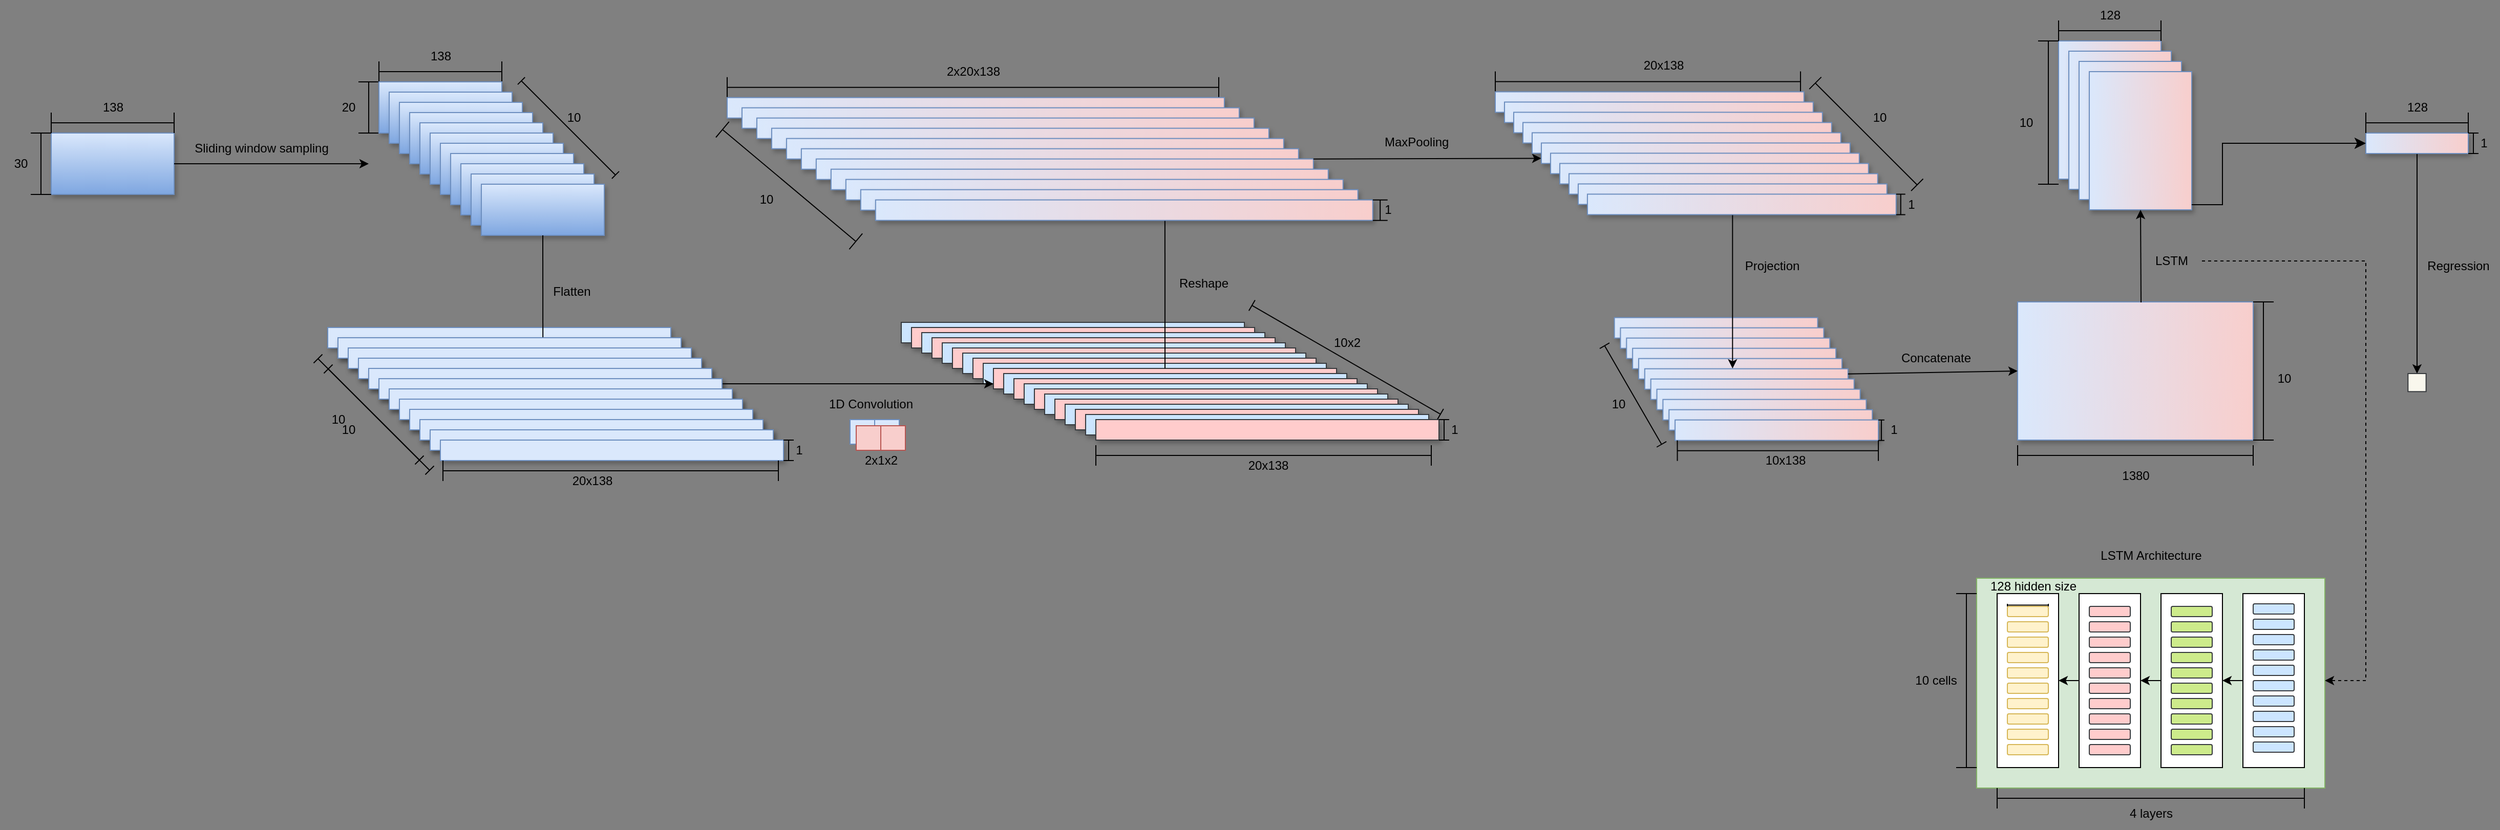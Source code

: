 <mxfile version="24.7.5">
  <diagram name="第 1 页" id="1KRJ2Vxi4cpH-8iPxSk4">
    <mxGraphModel dx="2720" dy="1740" grid="1" gridSize="10" guides="1" tooltips="1" connect="1" arrows="1" fold="1" page="1" pageScale="1" pageWidth="827" pageHeight="1169" background="#808080" math="0" shadow="0">
      <root>
        <mxCell id="0" />
        <mxCell id="1" parent="0" />
        <mxCell id="Wbxu0Qo_lcYNAkPraaCL-671" value="" style="whiteSpace=wrap;html=1;fillColor=#d5e8d4;strokeColor=#82b366;" vertex="1" parent="1">
          <mxGeometry x="1950" y="745" width="340" height="205" as="geometry" />
        </mxCell>
        <mxCell id="Wbxu0Qo_lcYNAkPraaCL-5" value="" style="rounded=0;whiteSpace=wrap;html=1;fillColor=#dae8fc;strokeColor=#6c8ebf;shadow=1;gradientColor=#7ea6e0;" vertex="1" parent="1">
          <mxGeometry x="70" y="310" width="120" height="60" as="geometry" />
        </mxCell>
        <mxCell id="Wbxu0Qo_lcYNAkPraaCL-6" value="" style="shape=crossbar;whiteSpace=wrap;html=1;rounded=1;" vertex="1" parent="1">
          <mxGeometry x="70" y="290" width="120" height="20" as="geometry" />
        </mxCell>
        <mxCell id="Wbxu0Qo_lcYNAkPraaCL-7" value="138" style="text;html=1;align=center;verticalAlign=middle;resizable=0;points=[];autosize=1;strokeColor=none;fillColor=none;" vertex="1" parent="1">
          <mxGeometry x="110" y="270" width="40" height="30" as="geometry" />
        </mxCell>
        <mxCell id="Wbxu0Qo_lcYNAkPraaCL-8" value="" style="shape=crossbar;whiteSpace=wrap;html=1;rounded=1;direction=south;" vertex="1" parent="1">
          <mxGeometry x="50" y="310" width="20" height="60" as="geometry" />
        </mxCell>
        <mxCell id="Wbxu0Qo_lcYNAkPraaCL-9" value="30" style="text;html=1;align=center;verticalAlign=middle;resizable=0;points=[];autosize=1;strokeColor=none;fillColor=none;" vertex="1" parent="1">
          <mxGeometry x="20" y="325" width="40" height="30" as="geometry" />
        </mxCell>
        <mxCell id="Wbxu0Qo_lcYNAkPraaCL-11" value="" style="endArrow=classic;html=1;rounded=0;entryX=0;entryY=0.75;entryDx=0;entryDy=0;exitX=1;exitY=0.5;exitDx=0;exitDy=0;" edge="1" parent="1" source="Wbxu0Qo_lcYNAkPraaCL-5">
          <mxGeometry width="50" height="50" relative="1" as="geometry">
            <mxPoint x="220" y="340" as="sourcePoint" />
            <mxPoint x="380" y="340" as="targetPoint" />
          </mxGeometry>
        </mxCell>
        <mxCell id="Wbxu0Qo_lcYNAkPraaCL-116" value="Sliding window sampling" style="text;html=1;align=center;verticalAlign=middle;resizable=0;points=[];autosize=1;strokeColor=none;fillColor=none;" vertex="1" parent="1">
          <mxGeometry x="200" y="310" width="150" height="30" as="geometry" />
        </mxCell>
        <mxCell id="Wbxu0Qo_lcYNAkPraaCL-332" value="" style="shape=crossbar;whiteSpace=wrap;html=1;rounded=1;" vertex="1" parent="1">
          <mxGeometry x="390" y="240" width="120" height="20" as="geometry" />
        </mxCell>
        <mxCell id="Wbxu0Qo_lcYNAkPraaCL-334" value="138" style="text;html=1;align=center;verticalAlign=middle;resizable=0;points=[];autosize=1;strokeColor=none;fillColor=none;" vertex="1" parent="1">
          <mxGeometry x="430" y="220" width="40" height="30" as="geometry" />
        </mxCell>
        <mxCell id="Wbxu0Qo_lcYNAkPraaCL-335" value="" style="shape=crossbar;whiteSpace=wrap;html=1;rounded=1;direction=south;" vertex="1" parent="1">
          <mxGeometry x="370" y="260" width="20" height="50" as="geometry" />
        </mxCell>
        <mxCell id="Wbxu0Qo_lcYNAkPraaCL-336" value="20" style="text;html=1;align=center;verticalAlign=middle;resizable=0;points=[];autosize=1;strokeColor=none;fillColor=none;" vertex="1" parent="1">
          <mxGeometry x="340" y="270" width="40" height="30" as="geometry" />
        </mxCell>
        <mxCell id="Wbxu0Qo_lcYNAkPraaCL-344" value="" style="rounded=0;whiteSpace=wrap;html=1;shadow=1;fillColor=#dae8fc;strokeColor=#6c8ebf;gradientColor=none;" vertex="1" parent="1">
          <mxGeometry x="340" y="500" width="335" height="20" as="geometry" />
        </mxCell>
        <mxCell id="Wbxu0Qo_lcYNAkPraaCL-348" value="" style="rounded=0;whiteSpace=wrap;html=1;shadow=1;fillColor=#dae8fc;strokeColor=#6c8ebf;gradientColor=none;" vertex="1" parent="1">
          <mxGeometry x="350" y="510" width="335" height="20" as="geometry" />
        </mxCell>
        <mxCell id="Wbxu0Qo_lcYNAkPraaCL-349" value="" style="rounded=0;whiteSpace=wrap;html=1;shadow=1;fillColor=#dae8fc;strokeColor=#6c8ebf;gradientColor=none;" vertex="1" parent="1">
          <mxGeometry x="360" y="520" width="335" height="20" as="geometry" />
        </mxCell>
        <mxCell id="Wbxu0Qo_lcYNAkPraaCL-350" value="" style="rounded=0;whiteSpace=wrap;html=1;shadow=1;fillColor=#dae8fc;strokeColor=#6c8ebf;gradientColor=none;" vertex="1" parent="1">
          <mxGeometry x="370" y="530" width="335" height="20" as="geometry" />
        </mxCell>
        <mxCell id="Wbxu0Qo_lcYNAkPraaCL-351" value="" style="rounded=0;whiteSpace=wrap;html=1;shadow=1;fillColor=#dae8fc;strokeColor=#6c8ebf;gradientColor=none;" vertex="1" parent="1">
          <mxGeometry x="380" y="540" width="335" height="20" as="geometry" />
        </mxCell>
        <mxCell id="Wbxu0Qo_lcYNAkPraaCL-364" value="" style="group" vertex="1" connectable="0" parent="1">
          <mxGeometry x="390" y="260" width="250" height="150" as="geometry" />
        </mxCell>
        <mxCell id="Wbxu0Qo_lcYNAkPraaCL-337" value="" style="shape=crossbar;whiteSpace=wrap;html=1;rounded=1;direction=south;" vertex="1" parent="Wbxu0Qo_lcYNAkPraaCL-364">
          <mxGeometry x="120" y="50" width="20" height="40" as="geometry" />
        </mxCell>
        <mxCell id="Wbxu0Qo_lcYNAkPraaCL-339" value="20" style="text;html=1;align=center;verticalAlign=middle;resizable=0;points=[];autosize=1;strokeColor=none;fillColor=none;" vertex="1" parent="Wbxu0Qo_lcYNAkPraaCL-364">
          <mxGeometry x="130" y="55" width="40" height="30" as="geometry" />
        </mxCell>
        <mxCell id="Wbxu0Qo_lcYNAkPraaCL-353" value="" style="rounded=0;whiteSpace=wrap;html=1;fillColor=#dae8fc;strokeColor=#6c8ebf;shadow=1;gradientColor=#7ea6e0;" vertex="1" parent="Wbxu0Qo_lcYNAkPraaCL-364">
          <mxGeometry width="120" height="50" as="geometry" />
        </mxCell>
        <mxCell id="Wbxu0Qo_lcYNAkPraaCL-354" value="" style="rounded=0;whiteSpace=wrap;html=1;fillColor=#dae8fc;strokeColor=#6c8ebf;shadow=1;gradientColor=#7ea6e0;" vertex="1" parent="Wbxu0Qo_lcYNAkPraaCL-364">
          <mxGeometry x="10" y="10" width="120" height="50" as="geometry" />
        </mxCell>
        <mxCell id="Wbxu0Qo_lcYNAkPraaCL-355" value="" style="rounded=0;whiteSpace=wrap;html=1;fillColor=#dae8fc;strokeColor=#6c8ebf;shadow=1;gradientColor=#7ea6e0;" vertex="1" parent="Wbxu0Qo_lcYNAkPraaCL-364">
          <mxGeometry x="20" y="20" width="120" height="50" as="geometry" />
        </mxCell>
        <mxCell id="Wbxu0Qo_lcYNAkPraaCL-356" value="" style="rounded=0;whiteSpace=wrap;html=1;fillColor=#dae8fc;strokeColor=#6c8ebf;shadow=1;gradientColor=#7ea6e0;" vertex="1" parent="Wbxu0Qo_lcYNAkPraaCL-364">
          <mxGeometry x="30" y="30" width="120" height="50" as="geometry" />
        </mxCell>
        <mxCell id="Wbxu0Qo_lcYNAkPraaCL-357" value="" style="rounded=0;whiteSpace=wrap;html=1;fillColor=#dae8fc;strokeColor=#6c8ebf;shadow=1;gradientColor=#7ea6e0;" vertex="1" parent="Wbxu0Qo_lcYNAkPraaCL-364">
          <mxGeometry x="40" y="40" width="120" height="50" as="geometry" />
        </mxCell>
        <mxCell id="Wbxu0Qo_lcYNAkPraaCL-358" value="" style="rounded=0;whiteSpace=wrap;html=1;fillColor=#dae8fc;strokeColor=#6c8ebf;shadow=1;gradientColor=#7ea6e0;" vertex="1" parent="Wbxu0Qo_lcYNAkPraaCL-364">
          <mxGeometry x="50" y="50" width="120" height="50" as="geometry" />
        </mxCell>
        <mxCell id="Wbxu0Qo_lcYNAkPraaCL-359" value="" style="rounded=0;whiteSpace=wrap;html=1;fillColor=#dae8fc;strokeColor=#6c8ebf;shadow=1;gradientColor=#7ea6e0;" vertex="1" parent="Wbxu0Qo_lcYNAkPraaCL-364">
          <mxGeometry x="60" y="60" width="120" height="50" as="geometry" />
        </mxCell>
        <mxCell id="Wbxu0Qo_lcYNAkPraaCL-360" value="" style="rounded=0;whiteSpace=wrap;html=1;fillColor=#dae8fc;strokeColor=#6c8ebf;shadow=1;gradientColor=#7ea6e0;" vertex="1" parent="Wbxu0Qo_lcYNAkPraaCL-364">
          <mxGeometry x="70" y="70" width="120" height="50" as="geometry" />
        </mxCell>
        <mxCell id="Wbxu0Qo_lcYNAkPraaCL-361" value="" style="rounded=0;whiteSpace=wrap;html=1;fillColor=#dae8fc;strokeColor=#6c8ebf;shadow=1;gradientColor=#7ea6e0;" vertex="1" parent="Wbxu0Qo_lcYNAkPraaCL-364">
          <mxGeometry x="80" y="80" width="120" height="50" as="geometry" />
        </mxCell>
        <mxCell id="Wbxu0Qo_lcYNAkPraaCL-362" value="" style="rounded=0;whiteSpace=wrap;html=1;fillColor=#dae8fc;strokeColor=#6c8ebf;shadow=1;gradientColor=#7ea6e0;" vertex="1" parent="Wbxu0Qo_lcYNAkPraaCL-364">
          <mxGeometry x="90" y="90" width="120" height="50" as="geometry" />
        </mxCell>
        <mxCell id="Wbxu0Qo_lcYNAkPraaCL-363" value="" style="rounded=0;whiteSpace=wrap;html=1;fillColor=#dae8fc;strokeColor=#6c8ebf;shadow=1;gradientColor=#7ea6e0;" vertex="1" parent="Wbxu0Qo_lcYNAkPraaCL-364">
          <mxGeometry x="100" y="100" width="120" height="50" as="geometry" />
        </mxCell>
        <mxCell id="Wbxu0Qo_lcYNAkPraaCL-370" value="" style="shape=crossbar;whiteSpace=wrap;html=1;rounded=1;rotation=45;" vertex="1" parent="Wbxu0Qo_lcYNAkPraaCL-364">
          <mxGeometry x="120" y="40" width="130" height="10" as="geometry" />
        </mxCell>
        <mxCell id="Wbxu0Qo_lcYNAkPraaCL-372" value="10" style="text;html=1;align=center;verticalAlign=middle;resizable=0;points=[];autosize=1;strokeColor=none;fillColor=none;" vertex="1" parent="Wbxu0Qo_lcYNAkPraaCL-364">
          <mxGeometry x="170" y="20" width="40" height="30" as="geometry" />
        </mxCell>
        <mxCell id="Wbxu0Qo_lcYNAkPraaCL-373" value="" style="endArrow=classic;html=1;rounded=0;exitX=0.5;exitY=1;exitDx=0;exitDy=0;entryX=0.478;entryY=0;entryDx=0;entryDy=0;entryPerimeter=0;" edge="1" parent="1" source="Wbxu0Qo_lcYNAkPraaCL-363" target="Wbxu0Qo_lcYNAkPraaCL-374">
          <mxGeometry width="50" height="50" relative="1" as="geometry">
            <mxPoint x="580" y="460" as="sourcePoint" />
            <mxPoint x="550" y="480" as="targetPoint" />
          </mxGeometry>
        </mxCell>
        <mxCell id="Wbxu0Qo_lcYNAkPraaCL-374" value="" style="rounded=0;whiteSpace=wrap;html=1;shadow=1;fillColor=#dae8fc;strokeColor=#6c8ebf;gradientColor=none;" vertex="1" parent="1">
          <mxGeometry x="390" y="550" width="335" height="20" as="geometry" />
        </mxCell>
        <mxCell id="Wbxu0Qo_lcYNAkPraaCL-375" value="" style="rounded=0;whiteSpace=wrap;html=1;shadow=1;fillColor=#dae8fc;strokeColor=#6c8ebf;gradientColor=none;" vertex="1" parent="1">
          <mxGeometry x="400" y="560" width="335" height="20" as="geometry" />
        </mxCell>
        <mxCell id="Wbxu0Qo_lcYNAkPraaCL-376" value="" style="rounded=0;whiteSpace=wrap;html=1;shadow=1;fillColor=#dae8fc;strokeColor=#6c8ebf;gradientColor=none;" vertex="1" parent="1">
          <mxGeometry x="410" y="570" width="335" height="20" as="geometry" />
        </mxCell>
        <mxCell id="Wbxu0Qo_lcYNAkPraaCL-377" value="" style="rounded=0;whiteSpace=wrap;html=1;shadow=1;fillColor=#dae8fc;strokeColor=#6c8ebf;gradientColor=none;" vertex="1" parent="1">
          <mxGeometry x="420" y="580" width="335" height="20" as="geometry" />
        </mxCell>
        <mxCell id="Wbxu0Qo_lcYNAkPraaCL-378" value="" style="rounded=0;whiteSpace=wrap;html=1;shadow=1;fillColor=#dae8fc;strokeColor=#6c8ebf;gradientColor=none;" vertex="1" parent="1">
          <mxGeometry x="430" y="590" width="335" height="20" as="geometry" />
        </mxCell>
        <mxCell id="Wbxu0Qo_lcYNAkPraaCL-379" value="" style="rounded=0;whiteSpace=wrap;html=1;shadow=1;fillColor=#dae8fc;strokeColor=#6c8ebf;gradientColor=none;" vertex="1" parent="1">
          <mxGeometry x="440" y="600" width="335" height="20" as="geometry" />
        </mxCell>
        <mxCell id="Wbxu0Qo_lcYNAkPraaCL-380" value="Flatten" style="text;html=1;align=center;verticalAlign=middle;resizable=0;points=[];autosize=1;strokeColor=none;fillColor=none;" vertex="1" parent="1">
          <mxGeometry x="547.5" y="450" width="60" height="30" as="geometry" />
        </mxCell>
        <mxCell id="Wbxu0Qo_lcYNAkPraaCL-386" value="20x138" style="text;html=1;align=center;verticalAlign=middle;resizable=0;points=[];autosize=1;strokeColor=none;fillColor=none;" vertex="1" parent="1">
          <mxGeometry x="567.5" y="635" width="60" height="30" as="geometry" />
        </mxCell>
        <mxCell id="Wbxu0Qo_lcYNAkPraaCL-388" value="" style="shape=crossbar;whiteSpace=wrap;html=1;rounded=1;direction=south;rotation=-45;" vertex="1" parent="1">
          <mxGeometry x="373.96" y="510" width="12.07" height="140" as="geometry" />
        </mxCell>
        <mxCell id="Wbxu0Qo_lcYNAkPraaCL-389" value="10" style="text;html=1;align=center;verticalAlign=middle;resizable=0;points=[];autosize=1;strokeColor=none;fillColor=none;" vertex="1" parent="1">
          <mxGeometry x="330.0" y="575" width="40" height="30" as="geometry" />
        </mxCell>
        <mxCell id="Wbxu0Qo_lcYNAkPraaCL-390" value="" style="rounded=0;whiteSpace=wrap;html=1;shadow=1;fillColor=#cce5ff;strokeColor=#36393d;" vertex="1" parent="1">
          <mxGeometry x="900" y="495" width="335" height="20" as="geometry" />
        </mxCell>
        <mxCell id="Wbxu0Qo_lcYNAkPraaCL-402" value="" style="shape=crossbar;whiteSpace=wrap;html=1;rounded=1;" vertex="1" parent="1">
          <mxGeometry x="1090" y="615" width="327.5" height="20" as="geometry" />
        </mxCell>
        <mxCell id="Wbxu0Qo_lcYNAkPraaCL-403" value="20x138" style="text;html=1;align=center;verticalAlign=middle;resizable=0;points=[];autosize=1;strokeColor=none;fillColor=none;" vertex="1" parent="1">
          <mxGeometry x="1227.5" y="620" width="60" height="30" as="geometry" />
        </mxCell>
        <mxCell id="Wbxu0Qo_lcYNAkPraaCL-404" value="" style="shape=crossbar;whiteSpace=wrap;html=1;rounded=1;direction=south;rotation=-60;" vertex="1" parent="1">
          <mxGeometry x="1328.4" y="425.33" width="12.07" height="212.5" as="geometry" />
        </mxCell>
        <mxCell id="Wbxu0Qo_lcYNAkPraaCL-405" value="10x2" style="text;html=1;align=center;verticalAlign=middle;resizable=0;points=[];autosize=1;strokeColor=none;fillColor=none;" vertex="1" parent="1">
          <mxGeometry x="1310" y="500" width="50" height="30" as="geometry" />
        </mxCell>
        <mxCell id="Wbxu0Qo_lcYNAkPraaCL-422" value="" style="rounded=0;whiteSpace=wrap;html=1;shadow=1;fillColor=#ffcccc;strokeColor=#36393d;" vertex="1" parent="1">
          <mxGeometry x="910" y="500" width="335" height="20" as="geometry" />
        </mxCell>
        <mxCell id="Wbxu0Qo_lcYNAkPraaCL-441" value="" style="rounded=0;whiteSpace=wrap;html=1;shadow=1;fillColor=#cce5ff;strokeColor=#36393d;" vertex="1" parent="1">
          <mxGeometry x="920" y="505" width="335" height="20" as="geometry" />
        </mxCell>
        <mxCell id="Wbxu0Qo_lcYNAkPraaCL-442" value="" style="rounded=0;whiteSpace=wrap;html=1;shadow=1;fillColor=#ffcccc;strokeColor=#36393d;" vertex="1" parent="1">
          <mxGeometry x="930" y="510" width="335" height="20" as="geometry" />
        </mxCell>
        <mxCell id="Wbxu0Qo_lcYNAkPraaCL-443" value="" style="rounded=0;whiteSpace=wrap;html=1;shadow=1;fillColor=#cce5ff;strokeColor=#36393d;" vertex="1" parent="1">
          <mxGeometry x="940" y="515" width="335" height="20" as="geometry" />
        </mxCell>
        <mxCell id="Wbxu0Qo_lcYNAkPraaCL-444" value="" style="rounded=0;whiteSpace=wrap;html=1;shadow=1;fillColor=#ffcccc;strokeColor=#36393d;" vertex="1" parent="1">
          <mxGeometry x="950" y="520" width="335" height="20" as="geometry" />
        </mxCell>
        <mxCell id="Wbxu0Qo_lcYNAkPraaCL-445" value="" style="rounded=0;whiteSpace=wrap;html=1;shadow=1;fillColor=#cce5ff;strokeColor=#36393d;" vertex="1" parent="1">
          <mxGeometry x="960" y="525" width="335" height="20" as="geometry" />
        </mxCell>
        <mxCell id="Wbxu0Qo_lcYNAkPraaCL-446" value="" style="rounded=0;whiteSpace=wrap;html=1;shadow=1;fillColor=#ffcccc;strokeColor=#36393d;" vertex="1" parent="1">
          <mxGeometry x="970" y="530" width="335" height="20" as="geometry" />
        </mxCell>
        <mxCell id="Wbxu0Qo_lcYNAkPraaCL-447" value="" style="rounded=0;whiteSpace=wrap;html=1;shadow=1;fillColor=#cce5ff;strokeColor=#36393d;" vertex="1" parent="1">
          <mxGeometry x="980" y="535" width="335" height="20" as="geometry" />
        </mxCell>
        <mxCell id="Wbxu0Qo_lcYNAkPraaCL-448" value="" style="rounded=0;whiteSpace=wrap;html=1;shadow=1;fillColor=#ffcccc;strokeColor=#36393d;" vertex="1" parent="1">
          <mxGeometry x="990" y="540" width="335" height="20" as="geometry" />
        </mxCell>
        <mxCell id="Wbxu0Qo_lcYNAkPraaCL-455" value="" style="rounded=0;whiteSpace=wrap;html=1;shadow=1;fillColor=#cce5ff;strokeColor=#36393d;" vertex="1" parent="1">
          <mxGeometry x="1000" y="545" width="335" height="20" as="geometry" />
        </mxCell>
        <mxCell id="Wbxu0Qo_lcYNAkPraaCL-456" value="" style="rounded=0;whiteSpace=wrap;html=1;shadow=1;fillColor=#ffcccc;strokeColor=#36393d;" vertex="1" parent="1">
          <mxGeometry x="1010" y="550" width="335" height="20" as="geometry" />
        </mxCell>
        <mxCell id="Wbxu0Qo_lcYNAkPraaCL-457" value="" style="rounded=0;whiteSpace=wrap;html=1;shadow=1;fillColor=#cce5ff;strokeColor=#36393d;" vertex="1" parent="1">
          <mxGeometry x="1020" y="555" width="335" height="20" as="geometry" />
        </mxCell>
        <mxCell id="Wbxu0Qo_lcYNAkPraaCL-458" value="" style="rounded=0;whiteSpace=wrap;html=1;shadow=1;fillColor=#ffcccc;strokeColor=#36393d;" vertex="1" parent="1">
          <mxGeometry x="1030" y="560" width="335" height="20" as="geometry" />
        </mxCell>
        <mxCell id="Wbxu0Qo_lcYNAkPraaCL-459" value="" style="rounded=0;whiteSpace=wrap;html=1;shadow=1;fillColor=#cce5ff;strokeColor=#36393d;" vertex="1" parent="1">
          <mxGeometry x="1040" y="565" width="335" height="20" as="geometry" />
        </mxCell>
        <mxCell id="Wbxu0Qo_lcYNAkPraaCL-460" value="" style="rounded=0;whiteSpace=wrap;html=1;shadow=1;fillColor=#ffcccc;strokeColor=#36393d;" vertex="1" parent="1">
          <mxGeometry x="1050" y="570" width="335" height="20" as="geometry" />
        </mxCell>
        <mxCell id="Wbxu0Qo_lcYNAkPraaCL-461" value="" style="rounded=0;whiteSpace=wrap;html=1;shadow=1;fillColor=#cce5ff;strokeColor=#36393d;" vertex="1" parent="1">
          <mxGeometry x="1060" y="575" width="335" height="20" as="geometry" />
        </mxCell>
        <mxCell id="Wbxu0Qo_lcYNAkPraaCL-462" value="" style="rounded=0;whiteSpace=wrap;html=1;shadow=1;fillColor=#ffcccc;strokeColor=#36393d;" vertex="1" parent="1">
          <mxGeometry x="1070" y="580" width="335" height="20" as="geometry" />
        </mxCell>
        <mxCell id="Wbxu0Qo_lcYNAkPraaCL-463" value="" style="rounded=0;whiteSpace=wrap;html=1;shadow=1;fillColor=#cce5ff;strokeColor=#36393d;" vertex="1" parent="1">
          <mxGeometry x="1080" y="585" width="335" height="20" as="geometry" />
        </mxCell>
        <mxCell id="Wbxu0Qo_lcYNAkPraaCL-464" value="" style="rounded=0;whiteSpace=wrap;html=1;shadow=1;fillColor=#ffcccc;strokeColor=#36393d;" vertex="1" parent="1">
          <mxGeometry x="1090" y="590" width="335" height="20" as="geometry" />
        </mxCell>
        <mxCell id="Wbxu0Qo_lcYNAkPraaCL-466" value="" style="shape=crossbar;whiteSpace=wrap;html=1;rounded=1;direction=south;" vertex="1" parent="1">
          <mxGeometry x="1425" y="590" width="10" height="20" as="geometry" />
        </mxCell>
        <mxCell id="Wbxu0Qo_lcYNAkPraaCL-467" value="1" style="text;html=1;align=center;verticalAlign=middle;resizable=0;points=[];autosize=1;strokeColor=none;fillColor=none;" vertex="1" parent="1">
          <mxGeometry x="1425" y="585" width="30" height="30" as="geometry" />
        </mxCell>
        <mxCell id="Wbxu0Qo_lcYNAkPraaCL-468" value="" style="endArrow=classic;html=1;rounded=0;exitX=1;exitY=0.25;exitDx=0;exitDy=0;entryX=0;entryY=0.75;entryDx=0;entryDy=0;" edge="1" parent="1" source="Wbxu0Qo_lcYNAkPraaCL-374" target="Wbxu0Qo_lcYNAkPraaCL-448">
          <mxGeometry width="50" height="50" relative="1" as="geometry">
            <mxPoint x="770" y="600" as="sourcePoint" />
            <mxPoint x="820" y="550" as="targetPoint" />
          </mxGeometry>
        </mxCell>
        <mxCell id="Wbxu0Qo_lcYNAkPraaCL-469" value="1D Convolution" style="text;html=1;align=center;verticalAlign=middle;resizable=0;points=[];autosize=1;strokeColor=none;fillColor=none;" vertex="1" parent="1">
          <mxGeometry x="815" y="560" width="110" height="30" as="geometry" />
        </mxCell>
        <mxCell id="Wbxu0Qo_lcYNAkPraaCL-470" value="" style="rounded=0;whiteSpace=wrap;html=1;shadow=1;fillColor=#dae8fc;strokeColor=#6c8ebf;gradientColor=none;" vertex="1" parent="1">
          <mxGeometry x="350" y="510" width="335" height="20" as="geometry" />
        </mxCell>
        <mxCell id="Wbxu0Qo_lcYNAkPraaCL-471" value="" style="rounded=0;whiteSpace=wrap;html=1;shadow=1;fillColor=#dae8fc;strokeColor=#6c8ebf;gradientColor=none;" vertex="1" parent="1">
          <mxGeometry x="360" y="520" width="335" height="20" as="geometry" />
        </mxCell>
        <mxCell id="Wbxu0Qo_lcYNAkPraaCL-472" value="" style="rounded=0;whiteSpace=wrap;html=1;shadow=1;fillColor=#dae8fc;strokeColor=#6c8ebf;gradientColor=none;" vertex="1" parent="1">
          <mxGeometry x="370" y="530" width="335" height="20" as="geometry" />
        </mxCell>
        <mxCell id="Wbxu0Qo_lcYNAkPraaCL-473" value="" style="rounded=0;whiteSpace=wrap;html=1;shadow=1;fillColor=#dae8fc;strokeColor=#6c8ebf;gradientColor=none;" vertex="1" parent="1">
          <mxGeometry x="380" y="540" width="335" height="20" as="geometry" />
        </mxCell>
        <mxCell id="Wbxu0Qo_lcYNAkPraaCL-474" value="" style="rounded=0;whiteSpace=wrap;html=1;shadow=1;fillColor=#dae8fc;strokeColor=#6c8ebf;gradientColor=none;" vertex="1" parent="1">
          <mxGeometry x="390" y="550" width="335" height="20" as="geometry" />
        </mxCell>
        <mxCell id="Wbxu0Qo_lcYNAkPraaCL-475" value="" style="rounded=0;whiteSpace=wrap;html=1;shadow=1;fillColor=#dae8fc;strokeColor=#6c8ebf;gradientColor=none;" vertex="1" parent="1">
          <mxGeometry x="400" y="560" width="335" height="20" as="geometry" />
        </mxCell>
        <mxCell id="Wbxu0Qo_lcYNAkPraaCL-476" value="" style="rounded=0;whiteSpace=wrap;html=1;shadow=1;fillColor=#dae8fc;strokeColor=#6c8ebf;gradientColor=none;" vertex="1" parent="1">
          <mxGeometry x="410" y="570" width="335" height="20" as="geometry" />
        </mxCell>
        <mxCell id="Wbxu0Qo_lcYNAkPraaCL-477" value="" style="rounded=0;whiteSpace=wrap;html=1;shadow=1;fillColor=#dae8fc;strokeColor=#6c8ebf;gradientColor=none;" vertex="1" parent="1">
          <mxGeometry x="420" y="580" width="335" height="20" as="geometry" />
        </mxCell>
        <mxCell id="Wbxu0Qo_lcYNAkPraaCL-478" value="" style="rounded=0;whiteSpace=wrap;html=1;shadow=1;fillColor=#dae8fc;strokeColor=#6c8ebf;gradientColor=none;" vertex="1" parent="1">
          <mxGeometry x="430" y="590" width="335" height="20" as="geometry" />
        </mxCell>
        <mxCell id="Wbxu0Qo_lcYNAkPraaCL-479" value="" style="rounded=0;whiteSpace=wrap;html=1;shadow=1;fillColor=#dae8fc;strokeColor=#6c8ebf;gradientColor=none;" vertex="1" parent="1">
          <mxGeometry x="440" y="600" width="335" height="20" as="geometry" />
        </mxCell>
        <mxCell id="Wbxu0Qo_lcYNAkPraaCL-480" value="" style="rounded=0;whiteSpace=wrap;html=1;shadow=1;fillColor=#dae8fc;strokeColor=#6c8ebf;gradientColor=none;" vertex="1" parent="1">
          <mxGeometry x="450" y="610" width="335" height="20" as="geometry" />
        </mxCell>
        <mxCell id="Wbxu0Qo_lcYNAkPraaCL-481" value="" style="shape=crossbar;whiteSpace=wrap;html=1;rounded=1;direction=south;" vertex="1" parent="1">
          <mxGeometry x="785" y="610" width="10" height="20" as="geometry" />
        </mxCell>
        <mxCell id="Wbxu0Qo_lcYNAkPraaCL-482" value="1" style="text;html=1;align=center;verticalAlign=middle;resizable=0;points=[];autosize=1;strokeColor=none;fillColor=none;" vertex="1" parent="1">
          <mxGeometry x="785" y="605" width="30" height="30" as="geometry" />
        </mxCell>
        <mxCell id="Wbxu0Qo_lcYNAkPraaCL-483" value="" style="shape=crossbar;whiteSpace=wrap;html=1;rounded=1;" vertex="1" parent="1">
          <mxGeometry x="452.5" y="630" width="327.5" height="20" as="geometry" />
        </mxCell>
        <mxCell id="Wbxu0Qo_lcYNAkPraaCL-484" value="" style="shape=crossbar;whiteSpace=wrap;html=1;rounded=1;direction=south;rotation=-45;" vertex="1" parent="1">
          <mxGeometry x="383.96" y="520" width="12.07" height="140" as="geometry" />
        </mxCell>
        <mxCell id="Wbxu0Qo_lcYNAkPraaCL-485" value="10" style="text;html=1;align=center;verticalAlign=middle;resizable=0;points=[];autosize=1;strokeColor=none;fillColor=none;" vertex="1" parent="1">
          <mxGeometry x="340.0" y="585" width="40" height="30" as="geometry" />
        </mxCell>
        <mxCell id="Wbxu0Qo_lcYNAkPraaCL-507" value="" style="endArrow=classic;html=1;rounded=0;exitX=0.5;exitY=0;exitDx=0;exitDy=0;entryX=0.582;entryY=-0.091;entryDx=0;entryDy=0;entryPerimeter=0;" edge="1" parent="1" source="Wbxu0Qo_lcYNAkPraaCL-448" target="Wbxu0Qo_lcYNAkPraaCL-496">
          <mxGeometry width="50" height="50" relative="1" as="geometry">
            <mxPoint x="970" y="530" as="sourcePoint" />
            <mxPoint x="1158" y="430" as="targetPoint" />
          </mxGeometry>
        </mxCell>
        <mxCell id="Wbxu0Qo_lcYNAkPraaCL-504" value="2x20x138" style="text;html=1;align=center;verticalAlign=middle;resizable=0;points=[];autosize=1;strokeColor=none;fillColor=none;" vertex="1" parent="1">
          <mxGeometry x="930" y="235" width="80" height="30" as="geometry" />
        </mxCell>
        <mxCell id="Wbxu0Qo_lcYNAkPraaCL-509" value="" style="shape=crossbar;whiteSpace=wrap;html=1;rounded=1;" vertex="1" parent="1">
          <mxGeometry x="730" y="255.33" width="480" height="20" as="geometry" />
        </mxCell>
        <mxCell id="Wbxu0Qo_lcYNAkPraaCL-502" value="" style="group" vertex="1" connectable="0" parent="1">
          <mxGeometry x="790" y="275.33" width="720" height="196.34" as="geometry" />
        </mxCell>
        <mxCell id="Wbxu0Qo_lcYNAkPraaCL-486" value="" style="rounded=0;whiteSpace=wrap;html=1;shadow=1;fillColor=#dae8fc;strokeColor=#6c8ebf;gradientColor=#F8CECC;align=center;verticalAlign=middle;fontFamily=Helvetica;fontSize=12;fontColor=default;gradientDirection=east;" vertex="1" parent="Wbxu0Qo_lcYNAkPraaCL-502">
          <mxGeometry x="-59.997" width="485.438" height="20" as="geometry" />
        </mxCell>
        <mxCell id="Wbxu0Qo_lcYNAkPraaCL-487" value="" style="rounded=0;whiteSpace=wrap;html=1;shadow=1;fillColor=#dae8fc;strokeColor=#6c8ebf;gradientColor=#F8CECC;align=center;verticalAlign=middle;fontFamily=Helvetica;fontSize=12;fontColor=default;gradientDirection=east;" vertex="1" parent="Wbxu0Qo_lcYNAkPraaCL-502">
          <mxGeometry x="-45.506" y="10" width="485.438" height="20" as="geometry" />
        </mxCell>
        <mxCell id="Wbxu0Qo_lcYNAkPraaCL-488" value="" style="rounded=0;whiteSpace=wrap;html=1;shadow=1;fillColor=#dae8fc;strokeColor=#6c8ebf;gradientColor=#F8CECC;align=center;verticalAlign=middle;fontFamily=Helvetica;fontSize=12;fontColor=default;gradientDirection=east;" vertex="1" parent="Wbxu0Qo_lcYNAkPraaCL-502">
          <mxGeometry x="-31.015" y="20" width="485.438" height="20" as="geometry" />
        </mxCell>
        <mxCell id="Wbxu0Qo_lcYNAkPraaCL-489" value="" style="rounded=0;whiteSpace=wrap;html=1;shadow=1;fillColor=#dae8fc;strokeColor=#6c8ebf;gradientColor=#F8CECC;align=center;verticalAlign=middle;fontFamily=Helvetica;fontSize=12;fontColor=default;gradientDirection=east;" vertex="1" parent="Wbxu0Qo_lcYNAkPraaCL-502">
          <mxGeometry x="-16.524" y="30" width="485.438" height="20" as="geometry" />
        </mxCell>
        <mxCell id="Wbxu0Qo_lcYNAkPraaCL-490" value="" style="rounded=0;whiteSpace=wrap;html=1;shadow=1;fillColor=#dae8fc;strokeColor=#6c8ebf;gradientColor=#F8CECC;align=center;verticalAlign=middle;fontFamily=Helvetica;fontSize=12;fontColor=default;gradientDirection=east;" vertex="1" parent="Wbxu0Qo_lcYNAkPraaCL-502">
          <mxGeometry x="-2.034" y="40" width="485.438" height="20" as="geometry" />
        </mxCell>
        <mxCell id="Wbxu0Qo_lcYNAkPraaCL-491" value="" style="rounded=0;whiteSpace=wrap;html=1;shadow=1;fillColor=#dae8fc;strokeColor=#6c8ebf;gradientColor=#F8CECC;align=center;verticalAlign=middle;fontFamily=Helvetica;fontSize=12;fontColor=default;gradientDirection=east;" vertex="1" parent="Wbxu0Qo_lcYNAkPraaCL-502">
          <mxGeometry x="12.457" y="50" width="485.438" height="20" as="geometry" />
        </mxCell>
        <mxCell id="Wbxu0Qo_lcYNAkPraaCL-492" value="" style="rounded=0;whiteSpace=wrap;html=1;shadow=1;fillColor=#dae8fc;strokeColor=#6c8ebf;gradientColor=#F8CECC;align=center;verticalAlign=middle;fontFamily=Helvetica;fontSize=12;fontColor=default;gradientDirection=east;" vertex="1" parent="Wbxu0Qo_lcYNAkPraaCL-502">
          <mxGeometry x="26.948" y="60" width="485.438" height="20" as="geometry" />
        </mxCell>
        <mxCell id="Wbxu0Qo_lcYNAkPraaCL-493" value="" style="rounded=0;whiteSpace=wrap;html=1;shadow=1;fillColor=#dae8fc;strokeColor=#6c8ebf;gradientColor=#F8CECC;align=center;verticalAlign=middle;fontFamily=Helvetica;fontSize=12;fontColor=default;gradientDirection=east;" vertex="1" parent="Wbxu0Qo_lcYNAkPraaCL-502">
          <mxGeometry x="41.438" y="70" width="485.438" height="20" as="geometry" />
        </mxCell>
        <mxCell id="Wbxu0Qo_lcYNAkPraaCL-494" value="" style="rounded=0;whiteSpace=wrap;html=1;shadow=1;fillColor=#dae8fc;strokeColor=#6c8ebf;gradientColor=#F8CECC;align=center;verticalAlign=middle;fontFamily=Helvetica;fontSize=12;fontColor=default;gradientDirection=east;" vertex="1" parent="Wbxu0Qo_lcYNAkPraaCL-502">
          <mxGeometry x="55.929" y="80" width="485.438" height="20" as="geometry" />
        </mxCell>
        <mxCell id="Wbxu0Qo_lcYNAkPraaCL-495" value="" style="rounded=0;whiteSpace=wrap;html=1;shadow=1;fillColor=#dae8fc;strokeColor=#6c8ebf;gradientColor=#F8CECC;align=center;verticalAlign=middle;fontFamily=Helvetica;fontSize=12;fontColor=default;gradientDirection=east;" vertex="1" parent="Wbxu0Qo_lcYNAkPraaCL-502">
          <mxGeometry x="70.42" y="90" width="485.438" height="20" as="geometry" />
        </mxCell>
        <mxCell id="Wbxu0Qo_lcYNAkPraaCL-496" value="" style="rounded=0;whiteSpace=wrap;html=1;shadow=1;fillColor=#dae8fc;strokeColor=#6c8ebf;gradientColor=#F8CECC;gradientDirection=east;" vertex="1" parent="Wbxu0Qo_lcYNAkPraaCL-502">
          <mxGeometry x="84.91" y="100" width="485.438" height="20" as="geometry" />
        </mxCell>
        <mxCell id="Wbxu0Qo_lcYNAkPraaCL-497" value="" style="shape=crossbar;whiteSpace=wrap;html=1;rounded=1;direction=south;" vertex="1" parent="Wbxu0Qo_lcYNAkPraaCL-502">
          <mxGeometry x="570.348" y="100" width="14.491" height="20" as="geometry" />
        </mxCell>
        <mxCell id="Wbxu0Qo_lcYNAkPraaCL-498" value="1" style="text;html=1;align=center;verticalAlign=middle;resizable=0;points=[];autosize=1;strokeColor=none;fillColor=none;" vertex="1" parent="Wbxu0Qo_lcYNAkPraaCL-502">
          <mxGeometry x="570.348" y="95" width="30" height="30" as="geometry" />
        </mxCell>
        <mxCell id="Wbxu0Qo_lcYNAkPraaCL-501" value="10" style="text;html=1;align=center;verticalAlign=middle;resizable=0;points=[];autosize=1;strokeColor=none;fillColor=none;" vertex="1" parent="Wbxu0Qo_lcYNAkPraaCL-502">
          <mxGeometry x="-42.037" y="85" width="40" height="30" as="geometry" />
        </mxCell>
        <mxCell id="Wbxu0Qo_lcYNAkPraaCL-506" value="" style="shape=crossbar;whiteSpace=wrap;html=1;rounded=1;direction=south;rotation=-50;" vertex="1" parent="Wbxu0Qo_lcYNAkPraaCL-502">
          <mxGeometry x="-9.46" y="0.89" width="20" height="170" as="geometry" />
        </mxCell>
        <mxCell id="Wbxu0Qo_lcYNAkPraaCL-510" value="Reshape" style="text;html=1;align=center;verticalAlign=middle;resizable=0;points=[];autosize=1;strokeColor=none;fillColor=none;" vertex="1" parent="Wbxu0Qo_lcYNAkPraaCL-502">
          <mxGeometry x="369.93" y="166.34" width="70" height="30" as="geometry" />
        </mxCell>
        <mxCell id="Wbxu0Qo_lcYNAkPraaCL-532" value="MaxPooling" style="text;whiteSpace=wrap;html=1;" vertex="1" parent="Wbxu0Qo_lcYNAkPraaCL-502">
          <mxGeometry x="580" y="30.0" width="80" height="40" as="geometry" />
        </mxCell>
        <mxCell id="Wbxu0Qo_lcYNAkPraaCL-531" value="" style="endArrow=classic;html=1;rounded=0;exitX=1;exitY=0;exitDx=0;exitDy=0;entryX=0;entryY=0.75;entryDx=0;entryDy=0;" edge="1" parent="1" source="Wbxu0Qo_lcYNAkPraaCL-492" target="Wbxu0Qo_lcYNAkPraaCL-518">
          <mxGeometry width="50" height="50" relative="1" as="geometry">
            <mxPoint x="1420" y="460" as="sourcePoint" />
            <mxPoint x="1470" y="410" as="targetPoint" />
          </mxGeometry>
        </mxCell>
        <mxCell id="Wbxu0Qo_lcYNAkPraaCL-551" value="" style="group" vertex="1" connectable="0" parent="1">
          <mxGeometry x="1620" y="450" width="270" height="195.33" as="geometry" />
        </mxCell>
        <mxCell id="Wbxu0Qo_lcYNAkPraaCL-554" value="" style="rounded=0;whiteSpace=wrap;html=1;shadow=1;fillColor=#dae8fc;strokeColor=#6c8ebf;gradientColor=#F8CECC;align=center;verticalAlign=middle;fontFamily=Helvetica;fontSize=12;fontColor=default;gradientDirection=east;" vertex="1" parent="Wbxu0Qo_lcYNAkPraaCL-551">
          <mxGeometry x="-23.699" y="40.33" width="198.484" height="20.0" as="geometry" />
        </mxCell>
        <mxCell id="Wbxu0Qo_lcYNAkPraaCL-555" value="" style="rounded=0;whiteSpace=wrap;html=1;shadow=1;fillColor=#dae8fc;strokeColor=#6c8ebf;gradientColor=#F8CECC;align=center;verticalAlign=middle;fontFamily=Helvetica;fontSize=12;fontColor=default;gradientDirection=east;" vertex="1" parent="Wbxu0Qo_lcYNAkPraaCL-551">
          <mxGeometry x="-17.774" y="50.33" width="198.484" height="20.0" as="geometry" />
        </mxCell>
        <mxCell id="Wbxu0Qo_lcYNAkPraaCL-556" value="" style="rounded=0;whiteSpace=wrap;html=1;shadow=1;fillColor=#dae8fc;strokeColor=#6c8ebf;gradientColor=#F8CECC;align=center;verticalAlign=middle;fontFamily=Helvetica;fontSize=12;fontColor=default;gradientDirection=east;" vertex="1" parent="Wbxu0Qo_lcYNAkPraaCL-551">
          <mxGeometry x="-11.849" y="60.33" width="198.484" height="20.0" as="geometry" />
        </mxCell>
        <mxCell id="Wbxu0Qo_lcYNAkPraaCL-557" value="" style="rounded=0;whiteSpace=wrap;html=1;shadow=1;fillColor=#dae8fc;strokeColor=#6c8ebf;gradientColor=#F8CECC;align=center;verticalAlign=middle;fontFamily=Helvetica;fontSize=12;fontColor=default;gradientDirection=east;" vertex="1" parent="Wbxu0Qo_lcYNAkPraaCL-551">
          <mxGeometry x="-5.924" y="70.33" width="198.484" height="20.0" as="geometry" />
        </mxCell>
        <mxCell id="Wbxu0Qo_lcYNAkPraaCL-558" value="" style="rounded=0;whiteSpace=wrap;html=1;shadow=1;fillColor=#dae8fc;strokeColor=#6c8ebf;gradientColor=#F8CECC;align=center;verticalAlign=middle;fontFamily=Helvetica;fontSize=12;fontColor=default;gradientDirection=east;" vertex="1" parent="Wbxu0Qo_lcYNAkPraaCL-551">
          <mxGeometry x="0.001" y="80.33" width="198.484" height="20.0" as="geometry" />
        </mxCell>
        <mxCell id="Wbxu0Qo_lcYNAkPraaCL-559" value="" style="rounded=0;whiteSpace=wrap;html=1;shadow=1;fillColor=#dae8fc;strokeColor=#6c8ebf;gradientColor=#F8CECC;align=center;verticalAlign=middle;fontFamily=Helvetica;fontSize=12;fontColor=default;gradientDirection=east;" vertex="1" parent="Wbxu0Qo_lcYNAkPraaCL-551">
          <mxGeometry x="5.926" y="90.33" width="198.484" height="20.0" as="geometry" />
        </mxCell>
        <mxCell id="Wbxu0Qo_lcYNAkPraaCL-560" value="" style="rounded=0;whiteSpace=wrap;html=1;shadow=1;fillColor=#dae8fc;strokeColor=#6c8ebf;gradientColor=#F8CECC;align=center;verticalAlign=middle;fontFamily=Helvetica;fontSize=12;fontColor=default;gradientDirection=east;" vertex="1" parent="Wbxu0Qo_lcYNAkPraaCL-551">
          <mxGeometry x="11.851" y="100.33" width="198.484" height="20.0" as="geometry" />
        </mxCell>
        <mxCell id="Wbxu0Qo_lcYNAkPraaCL-561" value="" style="rounded=0;whiteSpace=wrap;html=1;shadow=1;fillColor=#dae8fc;strokeColor=#6c8ebf;gradientColor=#F8CECC;align=center;verticalAlign=middle;fontFamily=Helvetica;fontSize=12;fontColor=default;gradientDirection=east;" vertex="1" parent="Wbxu0Qo_lcYNAkPraaCL-551">
          <mxGeometry x="17.776" y="110.33" width="198.484" height="20.0" as="geometry" />
        </mxCell>
        <mxCell id="Wbxu0Qo_lcYNAkPraaCL-562" value="" style="rounded=0;whiteSpace=wrap;html=1;shadow=1;fillColor=#dae8fc;strokeColor=#6c8ebf;gradientColor=#F8CECC;align=center;verticalAlign=middle;fontFamily=Helvetica;fontSize=12;fontColor=default;gradientDirection=east;" vertex="1" parent="Wbxu0Qo_lcYNAkPraaCL-551">
          <mxGeometry x="23.7" y="120.33" width="198.484" height="20.0" as="geometry" />
        </mxCell>
        <mxCell id="Wbxu0Qo_lcYNAkPraaCL-563" value="" style="rounded=0;whiteSpace=wrap;html=1;shadow=1;fillColor=#dae8fc;strokeColor=#6c8ebf;gradientColor=#F8CECC;align=center;verticalAlign=middle;fontFamily=Helvetica;fontSize=12;fontColor=default;gradientDirection=east;" vertex="1" parent="Wbxu0Qo_lcYNAkPraaCL-551">
          <mxGeometry x="29.625" y="130.33" width="198.484" height="20.0" as="geometry" />
        </mxCell>
        <mxCell id="Wbxu0Qo_lcYNAkPraaCL-564" value="" style="rounded=0;whiteSpace=wrap;html=1;shadow=1;fillColor=#dae8fc;strokeColor=#6c8ebf;gradientColor=#F8CECC;gradientDirection=east;" vertex="1" parent="Wbxu0Qo_lcYNAkPraaCL-551">
          <mxGeometry x="35.55" y="140.33" width="198.484" height="20.0" as="geometry" />
        </mxCell>
        <mxCell id="Wbxu0Qo_lcYNAkPraaCL-565" value="" style="shape=crossbar;whiteSpace=wrap;html=1;rounded=1;direction=south;" vertex="1" parent="Wbxu0Qo_lcYNAkPraaCL-551">
          <mxGeometry x="234.034" y="140.33" width="5.925" height="20.0" as="geometry" />
        </mxCell>
        <mxCell id="Wbxu0Qo_lcYNAkPraaCL-566" value="1" style="text;html=1;align=center;verticalAlign=middle;resizable=0;points=[];autosize=1;strokeColor=none;fillColor=none;" vertex="1" parent="Wbxu0Qo_lcYNAkPraaCL-551">
          <mxGeometry x="234.034" y="135.33" width="30" height="30" as="geometry" />
        </mxCell>
        <mxCell id="Wbxu0Qo_lcYNAkPraaCL-567" value="" style="shape=crossbar;whiteSpace=wrap;html=1;rounded=1;direction=south;rotation=-30;" vertex="1" parent="Wbxu0Qo_lcYNAkPraaCL-551">
          <mxGeometry x="-10.94" y="60.33" width="10.94" height="111.26" as="geometry" />
        </mxCell>
        <mxCell id="Wbxu0Qo_lcYNAkPraaCL-568" value="10" style="text;html=1;align=center;verticalAlign=middle;resizable=0;points=[];autosize=1;strokeColor=none;fillColor=none;" vertex="1" parent="Wbxu0Qo_lcYNAkPraaCL-551">
          <mxGeometry x="-39.997" y="110.33" width="40" height="30" as="geometry" />
        </mxCell>
        <mxCell id="Wbxu0Qo_lcYNAkPraaCL-552" value="10x138" style="text;html=1;align=center;verticalAlign=middle;resizable=0;points=[];autosize=1;strokeColor=none;fillColor=none;" vertex="1" parent="Wbxu0Qo_lcYNAkPraaCL-551">
          <mxGeometry x="112.56" y="165.33" width="60" height="30" as="geometry" />
        </mxCell>
        <mxCell id="Wbxu0Qo_lcYNAkPraaCL-553" value="" style="shape=crossbar;whiteSpace=wrap;html=1;rounded=1;" vertex="1" parent="Wbxu0Qo_lcYNAkPraaCL-551">
          <mxGeometry x="37.77" y="160.33" width="196.26" height="20.0" as="geometry" />
        </mxCell>
        <mxCell id="Wbxu0Qo_lcYNAkPraaCL-570" value="" style="endArrow=classic;html=1;rounded=0;exitX=0.5;exitY=0;exitDx=0;exitDy=0;entryX=0.432;entryY=-0.016;entryDx=0;entryDy=0;entryPerimeter=0;" edge="1" parent="1" source="Wbxu0Qo_lcYNAkPraaCL-522" target="Wbxu0Qo_lcYNAkPraaCL-559">
          <mxGeometry width="50" height="50" relative="1" as="geometry">
            <mxPoint x="1600" y="540" as="sourcePoint" />
            <mxPoint x="1650" y="490" as="targetPoint" />
          </mxGeometry>
        </mxCell>
        <mxCell id="Wbxu0Qo_lcYNAkPraaCL-528" value="" style="group" vertex="1" connectable="0" parent="1">
          <mxGeometry x="1480" y="229.39" width="410" height="165.33" as="geometry" />
        </mxCell>
        <mxCell id="Wbxu0Qo_lcYNAkPraaCL-511" value="20x138" style="text;html=1;align=center;verticalAlign=middle;resizable=0;points=[];autosize=1;strokeColor=none;fillColor=none;" vertex="1" parent="Wbxu0Qo_lcYNAkPraaCL-528">
          <mxGeometry x="134.177" width="60" height="30" as="geometry" />
        </mxCell>
        <mxCell id="Wbxu0Qo_lcYNAkPraaCL-512" value="" style="shape=crossbar;whiteSpace=wrap;html=1;rounded=1;" vertex="1" parent="Wbxu0Qo_lcYNAkPraaCL-528">
          <mxGeometry y="20.33" width="298.025" height="20.0" as="geometry" />
        </mxCell>
        <mxCell id="Wbxu0Qo_lcYNAkPraaCL-513" value="" style="rounded=0;whiteSpace=wrap;html=1;shadow=1;fillColor=#dae8fc;strokeColor=#6c8ebf;gradientColor=#F8CECC;align=center;verticalAlign=middle;fontFamily=Helvetica;fontSize=12;fontColor=default;gradientDirection=east;" vertex="1" parent="Wbxu0Qo_lcYNAkPraaCL-528">
          <mxGeometry x="0.002" y="40.33" width="301.401" height="20.0" as="geometry" />
        </mxCell>
        <mxCell id="Wbxu0Qo_lcYNAkPraaCL-514" value="" style="rounded=0;whiteSpace=wrap;html=1;shadow=1;fillColor=#dae8fc;strokeColor=#6c8ebf;gradientColor=#F8CECC;align=center;verticalAlign=middle;fontFamily=Helvetica;fontSize=12;fontColor=default;gradientDirection=east;" vertex="1" parent="Wbxu0Qo_lcYNAkPraaCL-528">
          <mxGeometry x="8.999" y="50.33" width="301.401" height="20.0" as="geometry" />
        </mxCell>
        <mxCell id="Wbxu0Qo_lcYNAkPraaCL-515" value="" style="rounded=0;whiteSpace=wrap;html=1;shadow=1;fillColor=#dae8fc;strokeColor=#6c8ebf;gradientColor=#F8CECC;align=center;verticalAlign=middle;fontFamily=Helvetica;fontSize=12;fontColor=default;gradientDirection=east;" vertex="1" parent="Wbxu0Qo_lcYNAkPraaCL-528">
          <mxGeometry x="17.996" y="60.33" width="301.401" height="20.0" as="geometry" />
        </mxCell>
        <mxCell id="Wbxu0Qo_lcYNAkPraaCL-516" value="" style="rounded=0;whiteSpace=wrap;html=1;shadow=1;fillColor=#dae8fc;strokeColor=#6c8ebf;gradientColor=#F8CECC;align=center;verticalAlign=middle;fontFamily=Helvetica;fontSize=12;fontColor=default;gradientDirection=east;" vertex="1" parent="Wbxu0Qo_lcYNAkPraaCL-528">
          <mxGeometry x="26.993" y="70.33" width="301.401" height="20.0" as="geometry" />
        </mxCell>
        <mxCell id="Wbxu0Qo_lcYNAkPraaCL-517" value="" style="rounded=0;whiteSpace=wrap;html=1;shadow=1;fillColor=#dae8fc;strokeColor=#6c8ebf;gradientColor=#F8CECC;align=center;verticalAlign=middle;fontFamily=Helvetica;fontSize=12;fontColor=default;gradientDirection=east;" vertex="1" parent="Wbxu0Qo_lcYNAkPraaCL-528">
          <mxGeometry x="35.99" y="80.33" width="301.401" height="20.0" as="geometry" />
        </mxCell>
        <mxCell id="Wbxu0Qo_lcYNAkPraaCL-518" value="" style="rounded=0;whiteSpace=wrap;html=1;shadow=1;fillColor=#dae8fc;strokeColor=#6c8ebf;gradientColor=#F8CECC;align=center;verticalAlign=middle;fontFamily=Helvetica;fontSize=12;fontColor=default;gradientDirection=east;" vertex="1" parent="Wbxu0Qo_lcYNAkPraaCL-528">
          <mxGeometry x="44.987" y="90.33" width="301.401" height="20.0" as="geometry" />
        </mxCell>
        <mxCell id="Wbxu0Qo_lcYNAkPraaCL-519" value="" style="rounded=0;whiteSpace=wrap;html=1;shadow=1;fillColor=#dae8fc;strokeColor=#6c8ebf;gradientColor=#F8CECC;align=center;verticalAlign=middle;fontFamily=Helvetica;fontSize=12;fontColor=default;gradientDirection=east;" vertex="1" parent="Wbxu0Qo_lcYNAkPraaCL-528">
          <mxGeometry x="53.984" y="100.33" width="301.401" height="20.0" as="geometry" />
        </mxCell>
        <mxCell id="Wbxu0Qo_lcYNAkPraaCL-520" value="" style="rounded=0;whiteSpace=wrap;html=1;shadow=1;fillColor=#dae8fc;strokeColor=#6c8ebf;gradientColor=#F8CECC;align=center;verticalAlign=middle;fontFamily=Helvetica;fontSize=12;fontColor=default;gradientDirection=east;" vertex="1" parent="Wbxu0Qo_lcYNAkPraaCL-528">
          <mxGeometry x="62.981" y="110.33" width="301.401" height="20.0" as="geometry" />
        </mxCell>
        <mxCell id="Wbxu0Qo_lcYNAkPraaCL-521" value="" style="rounded=0;whiteSpace=wrap;html=1;shadow=1;fillColor=#dae8fc;strokeColor=#6c8ebf;gradientColor=#F8CECC;align=center;verticalAlign=middle;fontFamily=Helvetica;fontSize=12;fontColor=default;gradientDirection=east;" vertex="1" parent="Wbxu0Qo_lcYNAkPraaCL-528">
          <mxGeometry x="71.978" y="120.33" width="301.401" height="20.0" as="geometry" />
        </mxCell>
        <mxCell id="Wbxu0Qo_lcYNAkPraaCL-522" value="" style="rounded=0;whiteSpace=wrap;html=1;shadow=1;fillColor=#dae8fc;strokeColor=#6c8ebf;gradientColor=#F8CECC;align=center;verticalAlign=middle;fontFamily=Helvetica;fontSize=12;fontColor=default;gradientDirection=east;" vertex="1" parent="Wbxu0Qo_lcYNAkPraaCL-528">
          <mxGeometry x="80.976" y="130.33" width="301.401" height="20.0" as="geometry" />
        </mxCell>
        <mxCell id="Wbxu0Qo_lcYNAkPraaCL-523" value="" style="rounded=0;whiteSpace=wrap;html=1;shadow=1;fillColor=#dae8fc;strokeColor=#6c8ebf;gradientColor=#F8CECC;gradientDirection=east;" vertex="1" parent="Wbxu0Qo_lcYNAkPraaCL-528">
          <mxGeometry x="89.973" y="140.33" width="301.401" height="20.0" as="geometry" />
        </mxCell>
        <mxCell id="Wbxu0Qo_lcYNAkPraaCL-524" value="" style="shape=crossbar;whiteSpace=wrap;html=1;rounded=1;direction=south;" vertex="1" parent="Wbxu0Qo_lcYNAkPraaCL-528">
          <mxGeometry x="391.373" y="140.33" width="8.997" height="20.0" as="geometry" />
        </mxCell>
        <mxCell id="Wbxu0Qo_lcYNAkPraaCL-525" value="1" style="text;html=1;align=center;verticalAlign=middle;resizable=0;points=[];autosize=1;strokeColor=none;fillColor=none;" vertex="1" parent="Wbxu0Qo_lcYNAkPraaCL-528">
          <mxGeometry x="391.373" y="135.33" width="30" height="30" as="geometry" />
        </mxCell>
        <mxCell id="Wbxu0Qo_lcYNAkPraaCL-527" value="" style="shape=crossbar;whiteSpace=wrap;html=1;rounded=1;direction=south;rotation=-45;" vertex="1" parent="Wbxu0Qo_lcYNAkPraaCL-528">
          <mxGeometry x="353.87" y="11.22" width="16.62" height="140.61" as="geometry" />
        </mxCell>
        <mxCell id="Wbxu0Qo_lcYNAkPraaCL-526" value="10" style="text;html=1;align=center;verticalAlign=middle;resizable=0;points=[];autosize=1;strokeColor=none;fillColor=none;" vertex="1" parent="Wbxu0Qo_lcYNAkPraaCL-528">
          <mxGeometry x="355.383" y="50.33" width="40" height="30" as="geometry" />
        </mxCell>
        <mxCell id="Wbxu0Qo_lcYNAkPraaCL-589" value="Projection" style="text;html=1;align=center;verticalAlign=middle;resizable=0;points=[];autosize=1;strokeColor=none;fillColor=none;" vertex="1" parent="1">
          <mxGeometry x="1710" y="425.33" width="80" height="30" as="geometry" />
        </mxCell>
        <mxCell id="Wbxu0Qo_lcYNAkPraaCL-591" value="" style="rounded=0;whiteSpace=wrap;html=1;shadow=1;strokeColor=#6c8ebf;align=center;verticalAlign=middle;fontFamily=Helvetica;fontSize=12;fontColor=default;fillColor=#dae8fc;gradientColor=#F8CECC;gradientDirection=east;" vertex="1" parent="1">
          <mxGeometry x="1990" y="475" width="230" height="135" as="geometry" />
        </mxCell>
        <mxCell id="Wbxu0Qo_lcYNAkPraaCL-592" value="" style="endArrow=classic;html=1;rounded=0;exitX=1;exitY=0.25;exitDx=0;exitDy=0;entryX=0;entryY=0.5;entryDx=0;entryDy=0;" edge="1" parent="1" source="Wbxu0Qo_lcYNAkPraaCL-559" target="Wbxu0Qo_lcYNAkPraaCL-591">
          <mxGeometry width="50" height="50" relative="1" as="geometry">
            <mxPoint x="1770" y="550" as="sourcePoint" />
            <mxPoint x="1820" y="500" as="targetPoint" />
          </mxGeometry>
        </mxCell>
        <mxCell id="Wbxu0Qo_lcYNAkPraaCL-593" value="Concatenate" style="text;html=1;align=center;verticalAlign=middle;resizable=0;points=[];autosize=1;strokeColor=none;fillColor=none;" vertex="1" parent="1">
          <mxGeometry x="1865" y="515" width="90" height="30" as="geometry" />
        </mxCell>
        <mxCell id="Wbxu0Qo_lcYNAkPraaCL-594" value="" style="shape=crossbar;whiteSpace=wrap;html=1;rounded=1;" vertex="1" parent="1">
          <mxGeometry x="1990" y="615" width="230" height="20" as="geometry" />
        </mxCell>
        <mxCell id="Wbxu0Qo_lcYNAkPraaCL-595" value="1380" style="text;html=1;align=center;verticalAlign=middle;resizable=0;points=[];autosize=1;strokeColor=none;fillColor=none;" vertex="1" parent="1">
          <mxGeometry x="2080" y="630" width="50" height="30" as="geometry" />
        </mxCell>
        <mxCell id="Wbxu0Qo_lcYNAkPraaCL-596" value="" style="shape=crossbar;whiteSpace=wrap;html=1;rounded=1;direction=south;" vertex="1" parent="1">
          <mxGeometry x="2220" y="475" width="20" height="135" as="geometry" />
        </mxCell>
        <mxCell id="Wbxu0Qo_lcYNAkPraaCL-597" value="10" style="text;html=1;align=center;verticalAlign=middle;resizable=0;points=[];autosize=1;strokeColor=none;fillColor=none;" vertex="1" parent="1">
          <mxGeometry x="2230" y="535" width="40" height="30" as="geometry" />
        </mxCell>
        <mxCell id="Wbxu0Qo_lcYNAkPraaCL-598" value="" style="rounded=0;whiteSpace=wrap;html=1;shadow=1;strokeColor=#6c8ebf;align=center;verticalAlign=middle;fontFamily=Helvetica;fontSize=12;fontColor=default;fillColor=#dae8fc;gradientColor=#F8CECC;gradientDirection=east;" vertex="1" parent="1">
          <mxGeometry x="2030" y="220" width="100" height="135" as="geometry" />
        </mxCell>
        <mxCell id="Wbxu0Qo_lcYNAkPraaCL-599" value="" style="rounded=0;whiteSpace=wrap;html=1;shadow=1;strokeColor=#6c8ebf;align=center;verticalAlign=middle;fontFamily=Helvetica;fontSize=12;fontColor=default;fillColor=#dae8fc;gradientColor=#F8CECC;gradientDirection=east;" vertex="1" parent="1">
          <mxGeometry x="2040" y="230" width="100" height="135" as="geometry" />
        </mxCell>
        <mxCell id="Wbxu0Qo_lcYNAkPraaCL-600" value="" style="rounded=0;whiteSpace=wrap;html=1;shadow=1;strokeColor=#6c8ebf;align=center;verticalAlign=middle;fontFamily=Helvetica;fontSize=12;fontColor=default;fillColor=#dae8fc;gradientColor=#F8CECC;gradientDirection=east;" vertex="1" parent="1">
          <mxGeometry x="2050" y="240" width="100" height="135" as="geometry" />
        </mxCell>
        <mxCell id="Wbxu0Qo_lcYNAkPraaCL-601" value="" style="rounded=0;whiteSpace=wrap;html=1;shadow=1;strokeColor=#6c8ebf;align=center;verticalAlign=middle;fontFamily=Helvetica;fontSize=12;fontColor=default;fillColor=#dae8fc;gradientColor=#F8CECC;gradientDirection=east;" vertex="1" parent="1">
          <mxGeometry x="2060" y="250" width="100" height="135" as="geometry" />
        </mxCell>
        <mxCell id="Wbxu0Qo_lcYNAkPraaCL-602" value="" style="endArrow=classic;html=1;rounded=0;entryX=0.5;entryY=1;entryDx=0;entryDy=0;exitX=0.524;exitY=0.004;exitDx=0;exitDy=0;exitPerimeter=0;" edge="1" parent="1" source="Wbxu0Qo_lcYNAkPraaCL-591" target="Wbxu0Qo_lcYNAkPraaCL-601">
          <mxGeometry width="50" height="50" relative="1" as="geometry">
            <mxPoint x="2110" y="470" as="sourcePoint" />
            <mxPoint x="2260" y="400" as="targetPoint" />
          </mxGeometry>
        </mxCell>
        <mxCell id="Wbxu0Qo_lcYNAkPraaCL-621" value="" style="edgeStyle=orthogonalEdgeStyle;rounded=0;orthogonalLoop=1;jettySize=auto;html=1;dashed=1;" edge="1" parent="1" source="Wbxu0Qo_lcYNAkPraaCL-603">
          <mxGeometry relative="1" as="geometry">
            <mxPoint x="2290" y="845" as="targetPoint" />
            <Array as="points">
              <mxPoint x="2330" y="435" />
              <mxPoint x="2330" y="845" />
            </Array>
          </mxGeometry>
        </mxCell>
        <mxCell id="Wbxu0Qo_lcYNAkPraaCL-603" value="LSTM" style="text;html=1;align=center;verticalAlign=middle;resizable=0;points=[];autosize=1;strokeColor=none;fillColor=none;" vertex="1" parent="1">
          <mxGeometry x="2110" y="420" width="60" height="30" as="geometry" />
        </mxCell>
        <mxCell id="Wbxu0Qo_lcYNAkPraaCL-605" value="" style="shape=crossbar;whiteSpace=wrap;html=1;rounded=1;direction=south;" vertex="1" parent="1">
          <mxGeometry x="2010" y="220" width="20" height="140" as="geometry" />
        </mxCell>
        <mxCell id="Wbxu0Qo_lcYNAkPraaCL-606" value="10" style="text;html=1;align=center;verticalAlign=middle;resizable=0;points=[];autosize=1;strokeColor=none;fillColor=none;" vertex="1" parent="1">
          <mxGeometry x="1978" y="285" width="40" height="30" as="geometry" />
        </mxCell>
        <mxCell id="Wbxu0Qo_lcYNAkPraaCL-607" value="128" style="text;html=1;align=center;verticalAlign=middle;resizable=0;points=[];autosize=1;strokeColor=none;fillColor=none;" vertex="1" parent="1">
          <mxGeometry x="2060" y="180" width="40" height="30" as="geometry" />
        </mxCell>
        <mxCell id="Wbxu0Qo_lcYNAkPraaCL-608" value="" style="shape=crossbar;whiteSpace=wrap;html=1;rounded=1;" vertex="1" parent="1">
          <mxGeometry x="2030" y="200" width="100" height="20" as="geometry" />
        </mxCell>
        <mxCell id="Wbxu0Qo_lcYNAkPraaCL-616" style="edgeStyle=orthogonalEdgeStyle;rounded=0;orthogonalLoop=1;jettySize=auto;html=1;exitX=0.5;exitY=1;exitDx=0;exitDy=0;entryX=0.5;entryY=0;entryDx=0;entryDy=0;" edge="1" parent="1" source="Wbxu0Qo_lcYNAkPraaCL-609" target="Wbxu0Qo_lcYNAkPraaCL-615">
          <mxGeometry relative="1" as="geometry" />
        </mxCell>
        <mxCell id="Wbxu0Qo_lcYNAkPraaCL-609" value="" style="rounded=0;whiteSpace=wrap;html=1;shadow=1;strokeColor=#6c8ebf;align=center;verticalAlign=middle;fontFamily=Helvetica;fontSize=12;fontColor=default;fillColor=#dae8fc;gradientColor=#F8CECC;gradientDirection=east;" vertex="1" parent="1">
          <mxGeometry x="2330" y="310" width="100" height="20" as="geometry" />
        </mxCell>
        <mxCell id="Wbxu0Qo_lcYNAkPraaCL-611" value="" style="edgeStyle=elbowEdgeStyle;elbow=horizontal;endArrow=classic;html=1;curved=0;rounded=0;endSize=8;startSize=8;entryX=0;entryY=0.5;entryDx=0;entryDy=0;" edge="1" parent="1" target="Wbxu0Qo_lcYNAkPraaCL-609">
          <mxGeometry width="50" height="50" relative="1" as="geometry">
            <mxPoint x="2160" y="380" as="sourcePoint" />
            <mxPoint x="2210" y="325" as="targetPoint" />
            <Array as="points">
              <mxPoint x="2190" y="380" />
            </Array>
          </mxGeometry>
        </mxCell>
        <mxCell id="Wbxu0Qo_lcYNAkPraaCL-612" value="" style="shape=crossbar;whiteSpace=wrap;html=1;rounded=1;" vertex="1" parent="1">
          <mxGeometry x="2330" y="290" width="100" height="20" as="geometry" />
        </mxCell>
        <mxCell id="Wbxu0Qo_lcYNAkPraaCL-614" value="128" style="text;html=1;align=center;verticalAlign=middle;resizable=0;points=[];autosize=1;strokeColor=none;fillColor=none;" vertex="1" parent="1">
          <mxGeometry x="2360" y="270" width="40" height="30" as="geometry" />
        </mxCell>
        <mxCell id="Wbxu0Qo_lcYNAkPraaCL-615" value="" style="whiteSpace=wrap;html=1;aspect=fixed;fillColor=#f9f7ed;strokeColor=#36393d;" vertex="1" parent="1">
          <mxGeometry x="2371.17" y="545" width="17.66" height="17.66" as="geometry" />
        </mxCell>
        <mxCell id="Wbxu0Qo_lcYNAkPraaCL-617" value="" style="shape=crossbar;whiteSpace=wrap;html=1;rounded=1;direction=south;" vertex="1" parent="1">
          <mxGeometry x="2430" y="310" width="10" height="20" as="geometry" />
        </mxCell>
        <mxCell id="Wbxu0Qo_lcYNAkPraaCL-618" value="1" style="text;html=1;align=center;verticalAlign=middle;resizable=0;points=[];autosize=1;strokeColor=none;fillColor=none;" vertex="1" parent="1">
          <mxGeometry x="2430" y="305" width="30" height="30" as="geometry" />
        </mxCell>
        <mxCell id="Wbxu0Qo_lcYNAkPraaCL-619" value="Regression" style="text;html=1;align=center;verticalAlign=middle;resizable=0;points=[];autosize=1;strokeColor=none;fillColor=none;" vertex="1" parent="1">
          <mxGeometry x="2380" y="425.33" width="80" height="30" as="geometry" />
        </mxCell>
        <mxCell id="Wbxu0Qo_lcYNAkPraaCL-634" style="edgeStyle=orthogonalEdgeStyle;rounded=0;orthogonalLoop=1;jettySize=auto;html=1;exitX=0;exitY=0.5;exitDx=0;exitDy=0;entryX=1;entryY=0.5;entryDx=0;entryDy=0;" edge="1" parent="1" source="Wbxu0Qo_lcYNAkPraaCL-620" target="Wbxu0Qo_lcYNAkPraaCL-633">
          <mxGeometry relative="1" as="geometry" />
        </mxCell>
        <mxCell id="Wbxu0Qo_lcYNAkPraaCL-620" value="" style="whiteSpace=wrap;html=1;" vertex="1" parent="1">
          <mxGeometry x="2210" y="760" width="60" height="170" as="geometry" />
        </mxCell>
        <mxCell id="Wbxu0Qo_lcYNAkPraaCL-623" value="" style="rounded=1;whiteSpace=wrap;html=1;fillColor=#cce5ff;strokeColor=#36393d;" vertex="1" parent="1">
          <mxGeometry x="2220" y="770" width="40" height="10" as="geometry" />
        </mxCell>
        <mxCell id="Wbxu0Qo_lcYNAkPraaCL-624" value="" style="rounded=1;whiteSpace=wrap;html=1;fillColor=#cce5ff;strokeColor=#36393d;" vertex="1" parent="1">
          <mxGeometry x="2220" y="785" width="40" height="10" as="geometry" />
        </mxCell>
        <mxCell id="Wbxu0Qo_lcYNAkPraaCL-625" value="" style="rounded=1;whiteSpace=wrap;html=1;fillColor=#cce5ff;strokeColor=#36393d;" vertex="1" parent="1">
          <mxGeometry x="2220" y="800" width="40" height="10" as="geometry" />
        </mxCell>
        <mxCell id="Wbxu0Qo_lcYNAkPraaCL-626" value="" style="rounded=1;whiteSpace=wrap;html=1;fillColor=#cce5ff;strokeColor=#36393d;" vertex="1" parent="1">
          <mxGeometry x="2220" y="815" width="40" height="10" as="geometry" />
        </mxCell>
        <mxCell id="Wbxu0Qo_lcYNAkPraaCL-627" value="" style="rounded=1;whiteSpace=wrap;html=1;fillColor=#cce5ff;strokeColor=#36393d;" vertex="1" parent="1">
          <mxGeometry x="2220" y="830" width="40" height="10" as="geometry" />
        </mxCell>
        <mxCell id="Wbxu0Qo_lcYNAkPraaCL-628" value="" style="rounded=1;whiteSpace=wrap;html=1;fillColor=#cce5ff;strokeColor=#36393d;" vertex="1" parent="1">
          <mxGeometry x="2220" y="845" width="40" height="10" as="geometry" />
        </mxCell>
        <mxCell id="Wbxu0Qo_lcYNAkPraaCL-629" value="" style="rounded=1;whiteSpace=wrap;html=1;fillColor=#cce5ff;strokeColor=#36393d;" vertex="1" parent="1">
          <mxGeometry x="2220" y="860" width="40" height="10" as="geometry" />
        </mxCell>
        <mxCell id="Wbxu0Qo_lcYNAkPraaCL-630" value="" style="rounded=1;whiteSpace=wrap;html=1;fillColor=#cce5ff;strokeColor=#36393d;" vertex="1" parent="1">
          <mxGeometry x="2220" y="875" width="40" height="10" as="geometry" />
        </mxCell>
        <mxCell id="Wbxu0Qo_lcYNAkPraaCL-631" value="" style="rounded=1;whiteSpace=wrap;html=1;fillColor=#cce5ff;strokeColor=#36393d;" vertex="1" parent="1">
          <mxGeometry x="2220" y="890" width="40" height="10" as="geometry" />
        </mxCell>
        <mxCell id="Wbxu0Qo_lcYNAkPraaCL-632" value="" style="rounded=1;whiteSpace=wrap;html=1;fillColor=#cce5ff;strokeColor=#36393d;" vertex="1" parent="1">
          <mxGeometry x="2220" y="905" width="40" height="10" as="geometry" />
        </mxCell>
        <mxCell id="Wbxu0Qo_lcYNAkPraaCL-656" style="edgeStyle=orthogonalEdgeStyle;rounded=0;orthogonalLoop=1;jettySize=auto;html=1;exitX=0;exitY=0.5;exitDx=0;exitDy=0;entryX=1;entryY=0.5;entryDx=0;entryDy=0;" edge="1" parent="1" source="Wbxu0Qo_lcYNAkPraaCL-633" target="Wbxu0Qo_lcYNAkPraaCL-645">
          <mxGeometry relative="1" as="geometry" />
        </mxCell>
        <mxCell id="Wbxu0Qo_lcYNAkPraaCL-633" value="" style="whiteSpace=wrap;html=1;" vertex="1" parent="1">
          <mxGeometry x="2130" y="760" width="60" height="170" as="geometry" />
        </mxCell>
        <mxCell id="Wbxu0Qo_lcYNAkPraaCL-635" value="" style="rounded=1;whiteSpace=wrap;html=1;fillColor=#cdeb8b;strokeColor=#36393d;" vertex="1" parent="1">
          <mxGeometry x="2140" y="772.5" width="40" height="10" as="geometry" />
        </mxCell>
        <mxCell id="Wbxu0Qo_lcYNAkPraaCL-636" value="" style="rounded=1;whiteSpace=wrap;html=1;fillColor=#cdeb8b;strokeColor=#36393d;" vertex="1" parent="1">
          <mxGeometry x="2140" y="787.5" width="40" height="10" as="geometry" />
        </mxCell>
        <mxCell id="Wbxu0Qo_lcYNAkPraaCL-637" value="" style="rounded=1;whiteSpace=wrap;html=1;fillColor=#cdeb8b;strokeColor=#36393d;" vertex="1" parent="1">
          <mxGeometry x="2140" y="802.5" width="40" height="10" as="geometry" />
        </mxCell>
        <mxCell id="Wbxu0Qo_lcYNAkPraaCL-638" value="" style="rounded=1;whiteSpace=wrap;html=1;fillColor=#cdeb8b;strokeColor=#36393d;" vertex="1" parent="1">
          <mxGeometry x="2140" y="817.5" width="40" height="10" as="geometry" />
        </mxCell>
        <mxCell id="Wbxu0Qo_lcYNAkPraaCL-639" value="" style="rounded=1;whiteSpace=wrap;html=1;fillColor=#cdeb8b;strokeColor=#36393d;" vertex="1" parent="1">
          <mxGeometry x="2140" y="832.5" width="40" height="10" as="geometry" />
        </mxCell>
        <mxCell id="Wbxu0Qo_lcYNAkPraaCL-640" value="" style="rounded=1;whiteSpace=wrap;html=1;fillColor=#cdeb8b;strokeColor=#36393d;" vertex="1" parent="1">
          <mxGeometry x="2140" y="847.5" width="40" height="10" as="geometry" />
        </mxCell>
        <mxCell id="Wbxu0Qo_lcYNAkPraaCL-641" value="" style="rounded=1;whiteSpace=wrap;html=1;fillColor=#cdeb8b;strokeColor=#36393d;" vertex="1" parent="1">
          <mxGeometry x="2140" y="862.5" width="40" height="10" as="geometry" />
        </mxCell>
        <mxCell id="Wbxu0Qo_lcYNAkPraaCL-642" value="" style="rounded=1;whiteSpace=wrap;html=1;fillColor=#cdeb8b;strokeColor=#36393d;" vertex="1" parent="1">
          <mxGeometry x="2140" y="877.5" width="40" height="10" as="geometry" />
        </mxCell>
        <mxCell id="Wbxu0Qo_lcYNAkPraaCL-643" value="" style="rounded=1;whiteSpace=wrap;html=1;fillColor=#cdeb8b;strokeColor=#36393d;" vertex="1" parent="1">
          <mxGeometry x="2140" y="892.5" width="40" height="10" as="geometry" />
        </mxCell>
        <mxCell id="Wbxu0Qo_lcYNAkPraaCL-644" value="" style="rounded=1;whiteSpace=wrap;html=1;fillColor=#cdeb8b;strokeColor=#36393d;" vertex="1" parent="1">
          <mxGeometry x="2140" y="907.5" width="40" height="10" as="geometry" />
        </mxCell>
        <mxCell id="Wbxu0Qo_lcYNAkPraaCL-668" style="edgeStyle=orthogonalEdgeStyle;rounded=0;orthogonalLoop=1;jettySize=auto;html=1;exitX=0;exitY=0.5;exitDx=0;exitDy=0;entryX=1;entryY=0.5;entryDx=0;entryDy=0;" edge="1" parent="1" source="Wbxu0Qo_lcYNAkPraaCL-645" target="Wbxu0Qo_lcYNAkPraaCL-657">
          <mxGeometry relative="1" as="geometry" />
        </mxCell>
        <mxCell id="Wbxu0Qo_lcYNAkPraaCL-645" value="" style="whiteSpace=wrap;html=1;" vertex="1" parent="1">
          <mxGeometry x="2050" y="760" width="60" height="170" as="geometry" />
        </mxCell>
        <mxCell id="Wbxu0Qo_lcYNAkPraaCL-646" value="" style="rounded=1;whiteSpace=wrap;html=1;fillColor=#ffcccc;strokeColor=#36393d;" vertex="1" parent="1">
          <mxGeometry x="2060" y="772.5" width="40" height="10" as="geometry" />
        </mxCell>
        <mxCell id="Wbxu0Qo_lcYNAkPraaCL-647" value="" style="rounded=1;whiteSpace=wrap;html=1;fillColor=#ffcccc;strokeColor=#36393d;" vertex="1" parent="1">
          <mxGeometry x="2060" y="787.5" width="40" height="10" as="geometry" />
        </mxCell>
        <mxCell id="Wbxu0Qo_lcYNAkPraaCL-648" value="" style="rounded=1;whiteSpace=wrap;html=1;fillColor=#ffcccc;strokeColor=#36393d;" vertex="1" parent="1">
          <mxGeometry x="2060" y="802.5" width="40" height="10" as="geometry" />
        </mxCell>
        <mxCell id="Wbxu0Qo_lcYNAkPraaCL-649" value="" style="rounded=1;whiteSpace=wrap;html=1;fillColor=#ffcccc;strokeColor=#36393d;" vertex="1" parent="1">
          <mxGeometry x="2060" y="817.5" width="40" height="10" as="geometry" />
        </mxCell>
        <mxCell id="Wbxu0Qo_lcYNAkPraaCL-650" value="" style="rounded=1;whiteSpace=wrap;html=1;fillColor=#ffcccc;strokeColor=#36393d;" vertex="1" parent="1">
          <mxGeometry x="2060" y="832.5" width="40" height="10" as="geometry" />
        </mxCell>
        <mxCell id="Wbxu0Qo_lcYNAkPraaCL-651" value="" style="rounded=1;whiteSpace=wrap;html=1;fillColor=#ffcccc;strokeColor=#36393d;" vertex="1" parent="1">
          <mxGeometry x="2060" y="847.5" width="40" height="10" as="geometry" />
        </mxCell>
        <mxCell id="Wbxu0Qo_lcYNAkPraaCL-652" value="" style="rounded=1;whiteSpace=wrap;html=1;fillColor=#ffcccc;strokeColor=#36393d;" vertex="1" parent="1">
          <mxGeometry x="2060" y="862.5" width="40" height="10" as="geometry" />
        </mxCell>
        <mxCell id="Wbxu0Qo_lcYNAkPraaCL-653" value="" style="rounded=1;whiteSpace=wrap;html=1;fillColor=#ffcccc;strokeColor=#36393d;" vertex="1" parent="1">
          <mxGeometry x="2060" y="877.5" width="40" height="10" as="geometry" />
        </mxCell>
        <mxCell id="Wbxu0Qo_lcYNAkPraaCL-654" value="" style="rounded=1;whiteSpace=wrap;html=1;fillColor=#ffcccc;strokeColor=#36393d;" vertex="1" parent="1">
          <mxGeometry x="2060" y="892.5" width="40" height="10" as="geometry" />
        </mxCell>
        <mxCell id="Wbxu0Qo_lcYNAkPraaCL-655" value="" style="rounded=1;whiteSpace=wrap;html=1;fillColor=#ffcccc;strokeColor=#36393d;" vertex="1" parent="1">
          <mxGeometry x="2060" y="907.5" width="40" height="10" as="geometry" />
        </mxCell>
        <mxCell id="Wbxu0Qo_lcYNAkPraaCL-657" value="" style="whiteSpace=wrap;html=1;" vertex="1" parent="1">
          <mxGeometry x="1970" y="760" width="60" height="170" as="geometry" />
        </mxCell>
        <mxCell id="Wbxu0Qo_lcYNAkPraaCL-658" value="" style="rounded=1;whiteSpace=wrap;html=1;fillColor=#fff2cc;strokeColor=#d6b656;" vertex="1" parent="1">
          <mxGeometry x="1980" y="772.5" width="40" height="10" as="geometry" />
        </mxCell>
        <mxCell id="Wbxu0Qo_lcYNAkPraaCL-659" value="" style="rounded=1;whiteSpace=wrap;html=1;fillColor=#fff2cc;strokeColor=#d6b656;" vertex="1" parent="1">
          <mxGeometry x="1980" y="787.5" width="40" height="10" as="geometry" />
        </mxCell>
        <mxCell id="Wbxu0Qo_lcYNAkPraaCL-660" value="" style="rounded=1;whiteSpace=wrap;html=1;fillColor=#fff2cc;strokeColor=#d6b656;" vertex="1" parent="1">
          <mxGeometry x="1980" y="802.5" width="40" height="10" as="geometry" />
        </mxCell>
        <mxCell id="Wbxu0Qo_lcYNAkPraaCL-661" value="" style="rounded=1;whiteSpace=wrap;html=1;fillColor=#fff2cc;strokeColor=#d6b656;" vertex="1" parent="1">
          <mxGeometry x="1980" y="817.5" width="40" height="10" as="geometry" />
        </mxCell>
        <mxCell id="Wbxu0Qo_lcYNAkPraaCL-662" value="" style="rounded=1;whiteSpace=wrap;html=1;fillColor=#fff2cc;strokeColor=#d6b656;" vertex="1" parent="1">
          <mxGeometry x="1980" y="832.5" width="40" height="10" as="geometry" />
        </mxCell>
        <mxCell id="Wbxu0Qo_lcYNAkPraaCL-663" value="" style="rounded=1;whiteSpace=wrap;html=1;fillColor=#fff2cc;strokeColor=#d6b656;" vertex="1" parent="1">
          <mxGeometry x="1980" y="847.5" width="40" height="10" as="geometry" />
        </mxCell>
        <mxCell id="Wbxu0Qo_lcYNAkPraaCL-664" value="" style="rounded=1;whiteSpace=wrap;html=1;fillColor=#fff2cc;strokeColor=#d6b656;" vertex="1" parent="1">
          <mxGeometry x="1980" y="862.5" width="40" height="10" as="geometry" />
        </mxCell>
        <mxCell id="Wbxu0Qo_lcYNAkPraaCL-665" value="" style="rounded=1;whiteSpace=wrap;html=1;fillColor=#fff2cc;strokeColor=#d6b656;" vertex="1" parent="1">
          <mxGeometry x="1980" y="877.5" width="40" height="10" as="geometry" />
        </mxCell>
        <mxCell id="Wbxu0Qo_lcYNAkPraaCL-666" value="" style="rounded=1;whiteSpace=wrap;html=1;fillColor=#fff2cc;strokeColor=#d6b656;" vertex="1" parent="1">
          <mxGeometry x="1980" y="892.5" width="40" height="10" as="geometry" />
        </mxCell>
        <mxCell id="Wbxu0Qo_lcYNAkPraaCL-667" value="" style="rounded=1;whiteSpace=wrap;html=1;fillColor=#fff2cc;strokeColor=#d6b656;" vertex="1" parent="1">
          <mxGeometry x="1980" y="907.5" width="40" height="10" as="geometry" />
        </mxCell>
        <mxCell id="Wbxu0Qo_lcYNAkPraaCL-672" value="" style="shape=crossbar;whiteSpace=wrap;html=1;rounded=1;" vertex="1" parent="1">
          <mxGeometry x="1970" y="950" width="300" height="20" as="geometry" />
        </mxCell>
        <mxCell id="Wbxu0Qo_lcYNAkPraaCL-673" value="4 layers" style="text;html=1;align=center;verticalAlign=middle;resizable=0;points=[];autosize=1;strokeColor=none;fillColor=none;" vertex="1" parent="1">
          <mxGeometry x="2085" y="960" width="70" height="30" as="geometry" />
        </mxCell>
        <mxCell id="Wbxu0Qo_lcYNAkPraaCL-674" value="LSTM Architecture" style="text;html=1;align=center;verticalAlign=middle;resizable=0;points=[];autosize=1;strokeColor=none;fillColor=none;" vertex="1" parent="1">
          <mxGeometry x="2060" y="708" width="120" height="30" as="geometry" />
        </mxCell>
        <mxCell id="Wbxu0Qo_lcYNAkPraaCL-675" value="" style="shape=crossbar;whiteSpace=wrap;html=1;rounded=1;direction=south;" vertex="1" parent="1">
          <mxGeometry x="1930" y="760" width="20" height="170" as="geometry" />
        </mxCell>
        <mxCell id="Wbxu0Qo_lcYNAkPraaCL-676" value="10 cells" style="text;html=1;align=center;verticalAlign=middle;resizable=0;points=[];autosize=1;strokeColor=none;fillColor=none;" vertex="1" parent="1">
          <mxGeometry x="1880" y="830" width="60" height="30" as="geometry" />
        </mxCell>
        <mxCell id="Wbxu0Qo_lcYNAkPraaCL-677" value="" style="shape=crossbar;whiteSpace=wrap;html=1;rounded=1;" vertex="1" parent="1">
          <mxGeometry x="1980" y="770" width="40" height="2.5" as="geometry" />
        </mxCell>
        <mxCell id="Wbxu0Qo_lcYNAkPraaCL-678" value="128 hidden size" style="text;html=1;align=center;verticalAlign=middle;resizable=0;points=[];autosize=1;strokeColor=none;fillColor=none;" vertex="1" parent="1">
          <mxGeometry x="1950" y="738" width="110" height="30" as="geometry" />
        </mxCell>
        <mxCell id="Wbxu0Qo_lcYNAkPraaCL-684" value="" style="group" vertex="1" connectable="0" parent="1">
          <mxGeometry x="850" y="590" width="54" height="30" as="geometry" />
        </mxCell>
        <mxCell id="Wbxu0Qo_lcYNAkPraaCL-679" value="" style="whiteSpace=wrap;html=1;fillColor=#dae8fc;strokeColor=#6c8ebf;" vertex="1" parent="Wbxu0Qo_lcYNAkPraaCL-684">
          <mxGeometry width="24" height="24" as="geometry" />
        </mxCell>
        <mxCell id="Wbxu0Qo_lcYNAkPraaCL-681" value="" style="whiteSpace=wrap;html=1;fillColor=#dae8fc;strokeColor=#6c8ebf;" vertex="1" parent="Wbxu0Qo_lcYNAkPraaCL-684">
          <mxGeometry x="24" width="24" height="24" as="geometry" />
        </mxCell>
        <mxCell id="Wbxu0Qo_lcYNAkPraaCL-682" value="" style="whiteSpace=wrap;html=1;fillColor=#f8cecc;strokeColor=#b85450;" vertex="1" parent="Wbxu0Qo_lcYNAkPraaCL-684">
          <mxGeometry x="6" y="6" width="24" height="24" as="geometry" />
        </mxCell>
        <mxCell id="Wbxu0Qo_lcYNAkPraaCL-683" value="" style="whiteSpace=wrap;html=1;fillColor=#f8cecc;strokeColor=#b85450;" vertex="1" parent="Wbxu0Qo_lcYNAkPraaCL-684">
          <mxGeometry x="30" y="6" width="24" height="24" as="geometry" />
        </mxCell>
        <mxCell id="Wbxu0Qo_lcYNAkPraaCL-691" value="2x1x2" style="text;html=1;align=center;verticalAlign=middle;resizable=0;points=[];autosize=1;strokeColor=none;fillColor=none;" vertex="1" parent="1">
          <mxGeometry x="850" y="615.33" width="60" height="30" as="geometry" />
        </mxCell>
      </root>
    </mxGraphModel>
  </diagram>
</mxfile>
